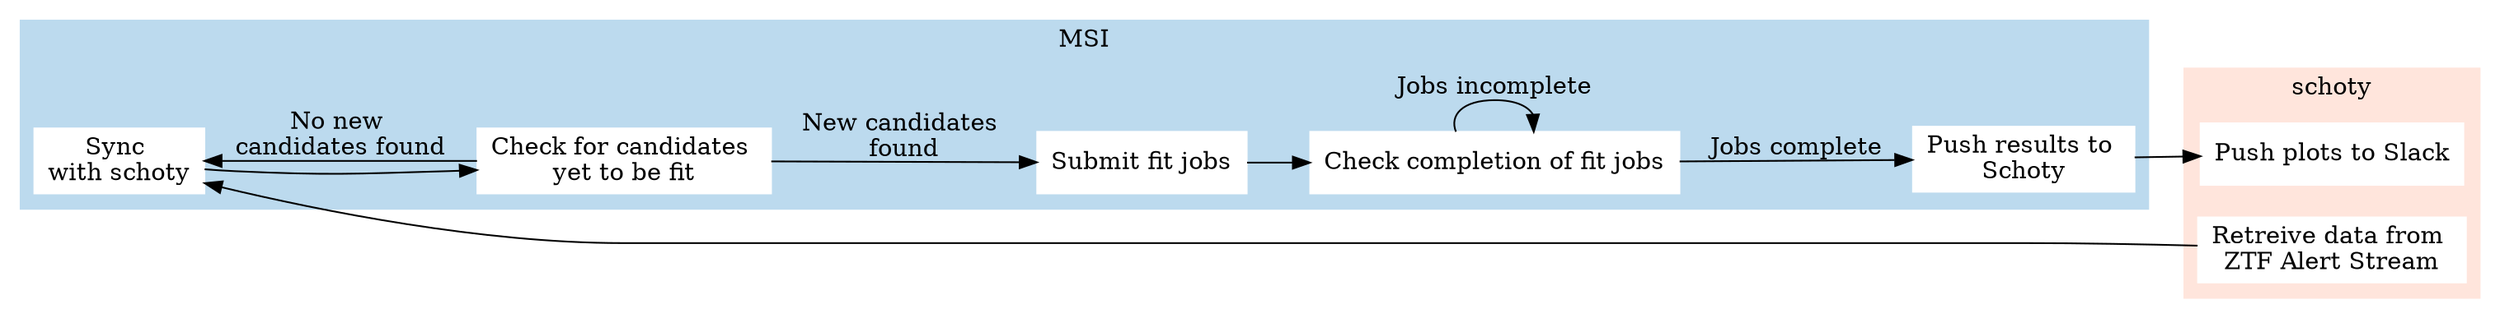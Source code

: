 digraph G{
    rankdir=LR;
    node [shape=record];
    subgraph cluster_0 {
        label = "schoty";
        node [color=white, style=filled];
        color= "#ffe5dc";
        style=filled

        a0 [label="Retreive data from \nZTF Alert Stream"];
        a1 [label="Push plots to Slack"];


    }
    subgraph cluster_1 {
        label = "MSI";
        node [color=white, style=filled];
        color="#bcdaee";
        style=filled

        b0 [label="Sync \nwith schoty"];
        a0 -> b0;
        b1 [label="Check for candidates \nyet to be fit"];
        b0->b1
        b1->b0 [label="No new \ncandidates found"]
        b1->b3 [label="New candidates \nfound"]

        b3 [label="Submit fit jobs"];
        b4 [label="Check completion of fit jobs"];
        b3 -> b4;
        b4 -> b4 [label="Jobs incomplete"];
        b4 -> b5 [label="Jobs complete"];
        b5 [label="Push results to \nSchoty"];
        b5 -> a1;
        
    }

}